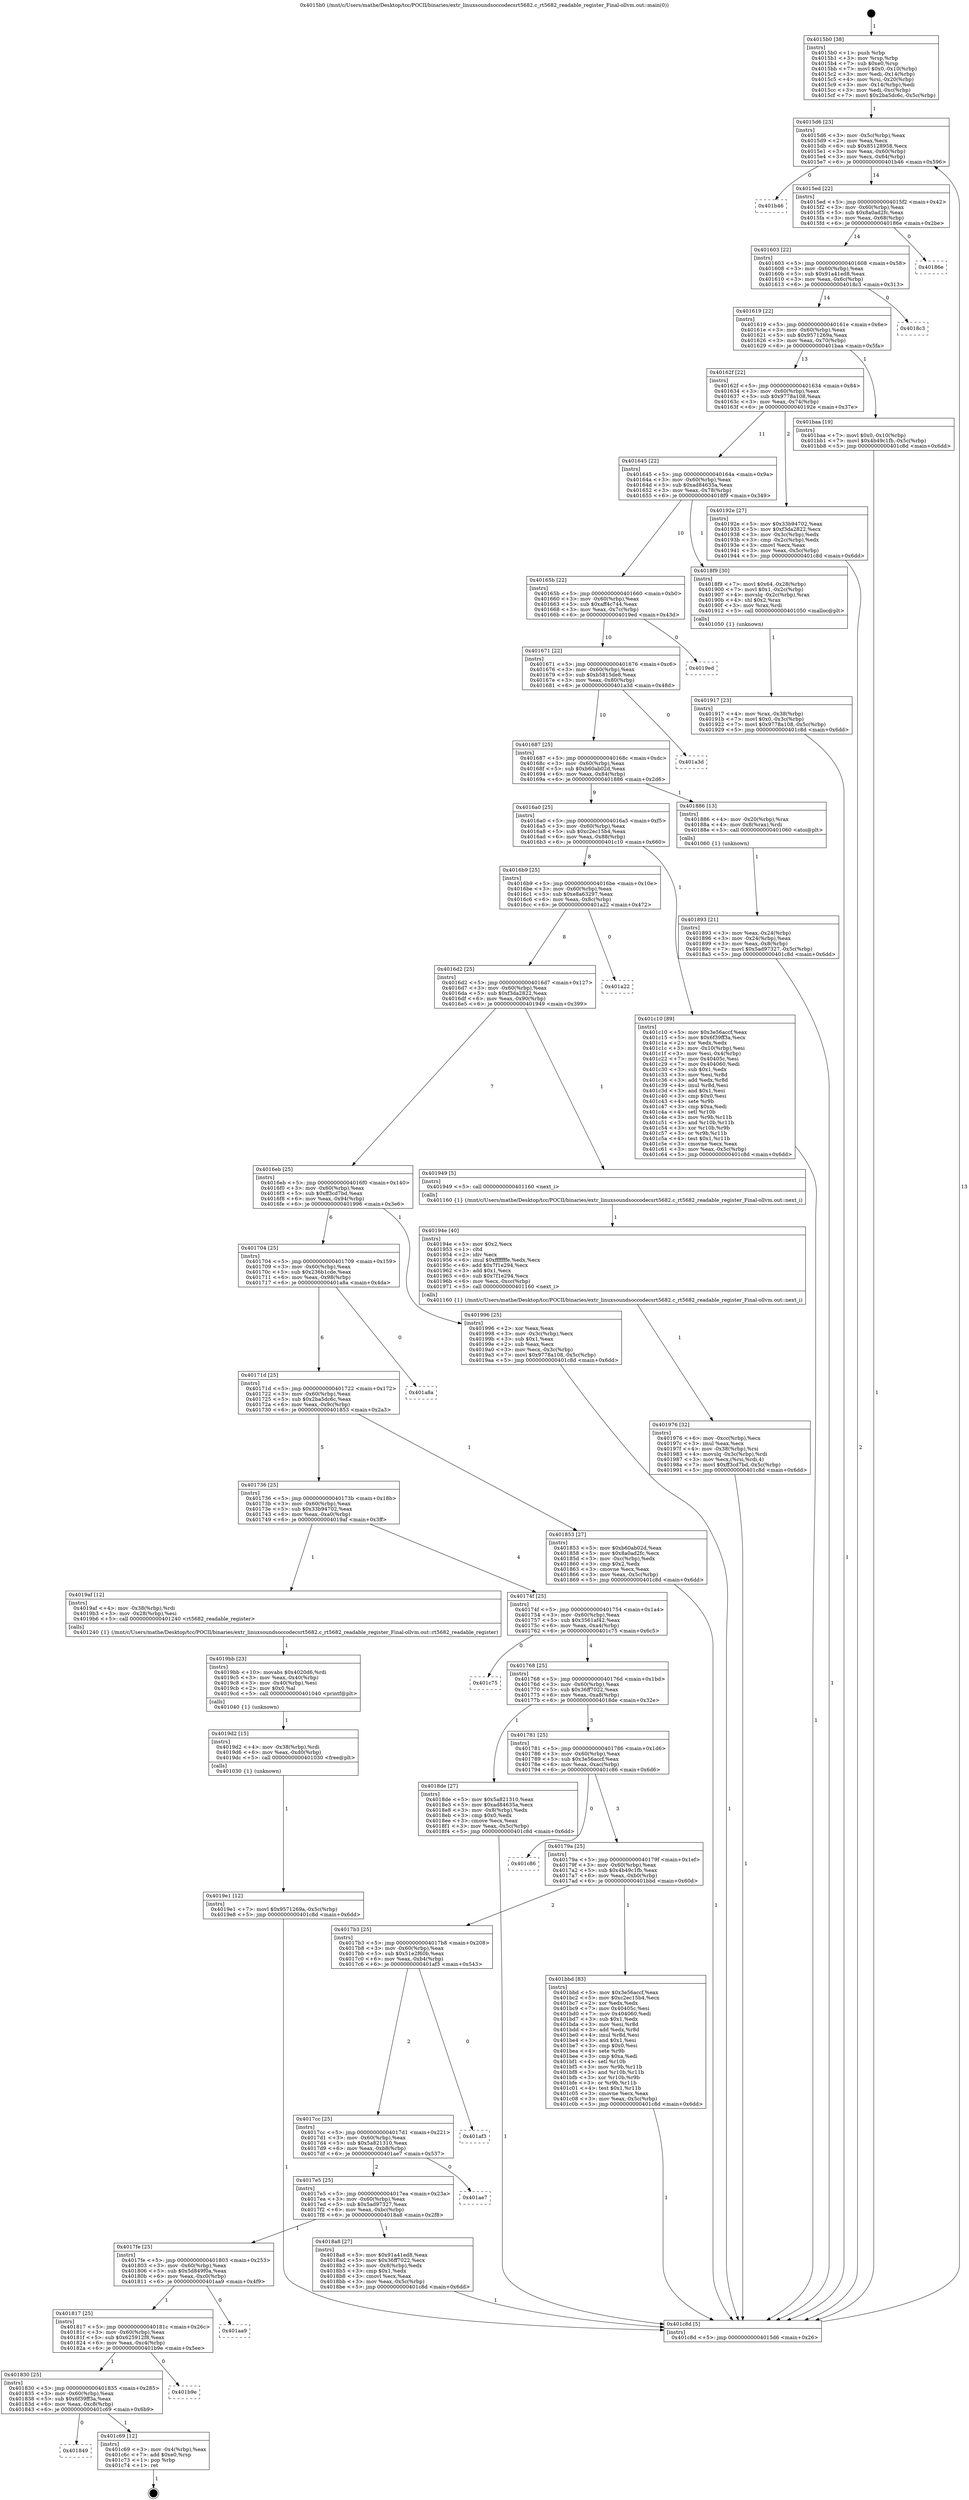 digraph "0x4015b0" {
  label = "0x4015b0 (/mnt/c/Users/mathe/Desktop/tcc/POCII/binaries/extr_linuxsoundsoccodecsrt5682.c_rt5682_readable_register_Final-ollvm.out::main(0))"
  labelloc = "t"
  node[shape=record]

  Entry [label="",width=0.3,height=0.3,shape=circle,fillcolor=black,style=filled]
  "0x4015d6" [label="{
     0x4015d6 [23]\l
     | [instrs]\l
     &nbsp;&nbsp;0x4015d6 \<+3\>: mov -0x5c(%rbp),%eax\l
     &nbsp;&nbsp;0x4015d9 \<+2\>: mov %eax,%ecx\l
     &nbsp;&nbsp;0x4015db \<+6\>: sub $0x85128958,%ecx\l
     &nbsp;&nbsp;0x4015e1 \<+3\>: mov %eax,-0x60(%rbp)\l
     &nbsp;&nbsp;0x4015e4 \<+3\>: mov %ecx,-0x64(%rbp)\l
     &nbsp;&nbsp;0x4015e7 \<+6\>: je 0000000000401b46 \<main+0x596\>\l
  }"]
  "0x401b46" [label="{
     0x401b46\l
  }", style=dashed]
  "0x4015ed" [label="{
     0x4015ed [22]\l
     | [instrs]\l
     &nbsp;&nbsp;0x4015ed \<+5\>: jmp 00000000004015f2 \<main+0x42\>\l
     &nbsp;&nbsp;0x4015f2 \<+3\>: mov -0x60(%rbp),%eax\l
     &nbsp;&nbsp;0x4015f5 \<+5\>: sub $0x8a0ad2fc,%eax\l
     &nbsp;&nbsp;0x4015fa \<+3\>: mov %eax,-0x68(%rbp)\l
     &nbsp;&nbsp;0x4015fd \<+6\>: je 000000000040186e \<main+0x2be\>\l
  }"]
  Exit [label="",width=0.3,height=0.3,shape=circle,fillcolor=black,style=filled,peripheries=2]
  "0x40186e" [label="{
     0x40186e\l
  }", style=dashed]
  "0x401603" [label="{
     0x401603 [22]\l
     | [instrs]\l
     &nbsp;&nbsp;0x401603 \<+5\>: jmp 0000000000401608 \<main+0x58\>\l
     &nbsp;&nbsp;0x401608 \<+3\>: mov -0x60(%rbp),%eax\l
     &nbsp;&nbsp;0x40160b \<+5\>: sub $0x91a41ed8,%eax\l
     &nbsp;&nbsp;0x401610 \<+3\>: mov %eax,-0x6c(%rbp)\l
     &nbsp;&nbsp;0x401613 \<+6\>: je 00000000004018c3 \<main+0x313\>\l
  }"]
  "0x401849" [label="{
     0x401849\l
  }", style=dashed]
  "0x4018c3" [label="{
     0x4018c3\l
  }", style=dashed]
  "0x401619" [label="{
     0x401619 [22]\l
     | [instrs]\l
     &nbsp;&nbsp;0x401619 \<+5\>: jmp 000000000040161e \<main+0x6e\>\l
     &nbsp;&nbsp;0x40161e \<+3\>: mov -0x60(%rbp),%eax\l
     &nbsp;&nbsp;0x401621 \<+5\>: sub $0x9571269a,%eax\l
     &nbsp;&nbsp;0x401626 \<+3\>: mov %eax,-0x70(%rbp)\l
     &nbsp;&nbsp;0x401629 \<+6\>: je 0000000000401baa \<main+0x5fa\>\l
  }"]
  "0x401c69" [label="{
     0x401c69 [12]\l
     | [instrs]\l
     &nbsp;&nbsp;0x401c69 \<+3\>: mov -0x4(%rbp),%eax\l
     &nbsp;&nbsp;0x401c6c \<+7\>: add $0xe0,%rsp\l
     &nbsp;&nbsp;0x401c73 \<+1\>: pop %rbp\l
     &nbsp;&nbsp;0x401c74 \<+1\>: ret\l
  }"]
  "0x401baa" [label="{
     0x401baa [19]\l
     | [instrs]\l
     &nbsp;&nbsp;0x401baa \<+7\>: movl $0x0,-0x10(%rbp)\l
     &nbsp;&nbsp;0x401bb1 \<+7\>: movl $0x4b49c1fb,-0x5c(%rbp)\l
     &nbsp;&nbsp;0x401bb8 \<+5\>: jmp 0000000000401c8d \<main+0x6dd\>\l
  }"]
  "0x40162f" [label="{
     0x40162f [22]\l
     | [instrs]\l
     &nbsp;&nbsp;0x40162f \<+5\>: jmp 0000000000401634 \<main+0x84\>\l
     &nbsp;&nbsp;0x401634 \<+3\>: mov -0x60(%rbp),%eax\l
     &nbsp;&nbsp;0x401637 \<+5\>: sub $0x9778a108,%eax\l
     &nbsp;&nbsp;0x40163c \<+3\>: mov %eax,-0x74(%rbp)\l
     &nbsp;&nbsp;0x40163f \<+6\>: je 000000000040192e \<main+0x37e\>\l
  }"]
  "0x401830" [label="{
     0x401830 [25]\l
     | [instrs]\l
     &nbsp;&nbsp;0x401830 \<+5\>: jmp 0000000000401835 \<main+0x285\>\l
     &nbsp;&nbsp;0x401835 \<+3\>: mov -0x60(%rbp),%eax\l
     &nbsp;&nbsp;0x401838 \<+5\>: sub $0x6f39ff3a,%eax\l
     &nbsp;&nbsp;0x40183d \<+6\>: mov %eax,-0xc8(%rbp)\l
     &nbsp;&nbsp;0x401843 \<+6\>: je 0000000000401c69 \<main+0x6b9\>\l
  }"]
  "0x40192e" [label="{
     0x40192e [27]\l
     | [instrs]\l
     &nbsp;&nbsp;0x40192e \<+5\>: mov $0x33b94702,%eax\l
     &nbsp;&nbsp;0x401933 \<+5\>: mov $0xf3da2822,%ecx\l
     &nbsp;&nbsp;0x401938 \<+3\>: mov -0x3c(%rbp),%edx\l
     &nbsp;&nbsp;0x40193b \<+3\>: cmp -0x2c(%rbp),%edx\l
     &nbsp;&nbsp;0x40193e \<+3\>: cmovl %ecx,%eax\l
     &nbsp;&nbsp;0x401941 \<+3\>: mov %eax,-0x5c(%rbp)\l
     &nbsp;&nbsp;0x401944 \<+5\>: jmp 0000000000401c8d \<main+0x6dd\>\l
  }"]
  "0x401645" [label="{
     0x401645 [22]\l
     | [instrs]\l
     &nbsp;&nbsp;0x401645 \<+5\>: jmp 000000000040164a \<main+0x9a\>\l
     &nbsp;&nbsp;0x40164a \<+3\>: mov -0x60(%rbp),%eax\l
     &nbsp;&nbsp;0x40164d \<+5\>: sub $0xad84635a,%eax\l
     &nbsp;&nbsp;0x401652 \<+3\>: mov %eax,-0x78(%rbp)\l
     &nbsp;&nbsp;0x401655 \<+6\>: je 00000000004018f9 \<main+0x349\>\l
  }"]
  "0x401b9e" [label="{
     0x401b9e\l
  }", style=dashed]
  "0x4018f9" [label="{
     0x4018f9 [30]\l
     | [instrs]\l
     &nbsp;&nbsp;0x4018f9 \<+7\>: movl $0x64,-0x28(%rbp)\l
     &nbsp;&nbsp;0x401900 \<+7\>: movl $0x1,-0x2c(%rbp)\l
     &nbsp;&nbsp;0x401907 \<+4\>: movslq -0x2c(%rbp),%rax\l
     &nbsp;&nbsp;0x40190b \<+4\>: shl $0x2,%rax\l
     &nbsp;&nbsp;0x40190f \<+3\>: mov %rax,%rdi\l
     &nbsp;&nbsp;0x401912 \<+5\>: call 0000000000401050 \<malloc@plt\>\l
     | [calls]\l
     &nbsp;&nbsp;0x401050 \{1\} (unknown)\l
  }"]
  "0x40165b" [label="{
     0x40165b [22]\l
     | [instrs]\l
     &nbsp;&nbsp;0x40165b \<+5\>: jmp 0000000000401660 \<main+0xb0\>\l
     &nbsp;&nbsp;0x401660 \<+3\>: mov -0x60(%rbp),%eax\l
     &nbsp;&nbsp;0x401663 \<+5\>: sub $0xaff4c744,%eax\l
     &nbsp;&nbsp;0x401668 \<+3\>: mov %eax,-0x7c(%rbp)\l
     &nbsp;&nbsp;0x40166b \<+6\>: je 00000000004019ed \<main+0x43d\>\l
  }"]
  "0x401817" [label="{
     0x401817 [25]\l
     | [instrs]\l
     &nbsp;&nbsp;0x401817 \<+5\>: jmp 000000000040181c \<main+0x26c\>\l
     &nbsp;&nbsp;0x40181c \<+3\>: mov -0x60(%rbp),%eax\l
     &nbsp;&nbsp;0x40181f \<+5\>: sub $0x625912f8,%eax\l
     &nbsp;&nbsp;0x401824 \<+6\>: mov %eax,-0xc4(%rbp)\l
     &nbsp;&nbsp;0x40182a \<+6\>: je 0000000000401b9e \<main+0x5ee\>\l
  }"]
  "0x4019ed" [label="{
     0x4019ed\l
  }", style=dashed]
  "0x401671" [label="{
     0x401671 [22]\l
     | [instrs]\l
     &nbsp;&nbsp;0x401671 \<+5\>: jmp 0000000000401676 \<main+0xc6\>\l
     &nbsp;&nbsp;0x401676 \<+3\>: mov -0x60(%rbp),%eax\l
     &nbsp;&nbsp;0x401679 \<+5\>: sub $0xb5815de8,%eax\l
     &nbsp;&nbsp;0x40167e \<+3\>: mov %eax,-0x80(%rbp)\l
     &nbsp;&nbsp;0x401681 \<+6\>: je 0000000000401a3d \<main+0x48d\>\l
  }"]
  "0x401aa9" [label="{
     0x401aa9\l
  }", style=dashed]
  "0x401a3d" [label="{
     0x401a3d\l
  }", style=dashed]
  "0x401687" [label="{
     0x401687 [25]\l
     | [instrs]\l
     &nbsp;&nbsp;0x401687 \<+5\>: jmp 000000000040168c \<main+0xdc\>\l
     &nbsp;&nbsp;0x40168c \<+3\>: mov -0x60(%rbp),%eax\l
     &nbsp;&nbsp;0x40168f \<+5\>: sub $0xb60ab02d,%eax\l
     &nbsp;&nbsp;0x401694 \<+6\>: mov %eax,-0x84(%rbp)\l
     &nbsp;&nbsp;0x40169a \<+6\>: je 0000000000401886 \<main+0x2d6\>\l
  }"]
  "0x4019e1" [label="{
     0x4019e1 [12]\l
     | [instrs]\l
     &nbsp;&nbsp;0x4019e1 \<+7\>: movl $0x9571269a,-0x5c(%rbp)\l
     &nbsp;&nbsp;0x4019e8 \<+5\>: jmp 0000000000401c8d \<main+0x6dd\>\l
  }"]
  "0x401886" [label="{
     0x401886 [13]\l
     | [instrs]\l
     &nbsp;&nbsp;0x401886 \<+4\>: mov -0x20(%rbp),%rax\l
     &nbsp;&nbsp;0x40188a \<+4\>: mov 0x8(%rax),%rdi\l
     &nbsp;&nbsp;0x40188e \<+5\>: call 0000000000401060 \<atoi@plt\>\l
     | [calls]\l
     &nbsp;&nbsp;0x401060 \{1\} (unknown)\l
  }"]
  "0x4016a0" [label="{
     0x4016a0 [25]\l
     | [instrs]\l
     &nbsp;&nbsp;0x4016a0 \<+5\>: jmp 00000000004016a5 \<main+0xf5\>\l
     &nbsp;&nbsp;0x4016a5 \<+3\>: mov -0x60(%rbp),%eax\l
     &nbsp;&nbsp;0x4016a8 \<+5\>: sub $0xc2ec15b4,%eax\l
     &nbsp;&nbsp;0x4016ad \<+6\>: mov %eax,-0x88(%rbp)\l
     &nbsp;&nbsp;0x4016b3 \<+6\>: je 0000000000401c10 \<main+0x660\>\l
  }"]
  "0x4019d2" [label="{
     0x4019d2 [15]\l
     | [instrs]\l
     &nbsp;&nbsp;0x4019d2 \<+4\>: mov -0x38(%rbp),%rdi\l
     &nbsp;&nbsp;0x4019d6 \<+6\>: mov %eax,-0xd0(%rbp)\l
     &nbsp;&nbsp;0x4019dc \<+5\>: call 0000000000401030 \<free@plt\>\l
     | [calls]\l
     &nbsp;&nbsp;0x401030 \{1\} (unknown)\l
  }"]
  "0x401c10" [label="{
     0x401c10 [89]\l
     | [instrs]\l
     &nbsp;&nbsp;0x401c10 \<+5\>: mov $0x3e56accf,%eax\l
     &nbsp;&nbsp;0x401c15 \<+5\>: mov $0x6f39ff3a,%ecx\l
     &nbsp;&nbsp;0x401c1a \<+2\>: xor %edx,%edx\l
     &nbsp;&nbsp;0x401c1c \<+3\>: mov -0x10(%rbp),%esi\l
     &nbsp;&nbsp;0x401c1f \<+3\>: mov %esi,-0x4(%rbp)\l
     &nbsp;&nbsp;0x401c22 \<+7\>: mov 0x40405c,%esi\l
     &nbsp;&nbsp;0x401c29 \<+7\>: mov 0x404060,%edi\l
     &nbsp;&nbsp;0x401c30 \<+3\>: sub $0x1,%edx\l
     &nbsp;&nbsp;0x401c33 \<+3\>: mov %esi,%r8d\l
     &nbsp;&nbsp;0x401c36 \<+3\>: add %edx,%r8d\l
     &nbsp;&nbsp;0x401c39 \<+4\>: imul %r8d,%esi\l
     &nbsp;&nbsp;0x401c3d \<+3\>: and $0x1,%esi\l
     &nbsp;&nbsp;0x401c40 \<+3\>: cmp $0x0,%esi\l
     &nbsp;&nbsp;0x401c43 \<+4\>: sete %r9b\l
     &nbsp;&nbsp;0x401c47 \<+3\>: cmp $0xa,%edi\l
     &nbsp;&nbsp;0x401c4a \<+4\>: setl %r10b\l
     &nbsp;&nbsp;0x401c4e \<+3\>: mov %r9b,%r11b\l
     &nbsp;&nbsp;0x401c51 \<+3\>: and %r10b,%r11b\l
     &nbsp;&nbsp;0x401c54 \<+3\>: xor %r10b,%r9b\l
     &nbsp;&nbsp;0x401c57 \<+3\>: or %r9b,%r11b\l
     &nbsp;&nbsp;0x401c5a \<+4\>: test $0x1,%r11b\l
     &nbsp;&nbsp;0x401c5e \<+3\>: cmovne %ecx,%eax\l
     &nbsp;&nbsp;0x401c61 \<+3\>: mov %eax,-0x5c(%rbp)\l
     &nbsp;&nbsp;0x401c64 \<+5\>: jmp 0000000000401c8d \<main+0x6dd\>\l
  }"]
  "0x4016b9" [label="{
     0x4016b9 [25]\l
     | [instrs]\l
     &nbsp;&nbsp;0x4016b9 \<+5\>: jmp 00000000004016be \<main+0x10e\>\l
     &nbsp;&nbsp;0x4016be \<+3\>: mov -0x60(%rbp),%eax\l
     &nbsp;&nbsp;0x4016c1 \<+5\>: sub $0xe8a63297,%eax\l
     &nbsp;&nbsp;0x4016c6 \<+6\>: mov %eax,-0x8c(%rbp)\l
     &nbsp;&nbsp;0x4016cc \<+6\>: je 0000000000401a22 \<main+0x472\>\l
  }"]
  "0x4019bb" [label="{
     0x4019bb [23]\l
     | [instrs]\l
     &nbsp;&nbsp;0x4019bb \<+10\>: movabs $0x4020d6,%rdi\l
     &nbsp;&nbsp;0x4019c5 \<+3\>: mov %eax,-0x40(%rbp)\l
     &nbsp;&nbsp;0x4019c8 \<+3\>: mov -0x40(%rbp),%esi\l
     &nbsp;&nbsp;0x4019cb \<+2\>: mov $0x0,%al\l
     &nbsp;&nbsp;0x4019cd \<+5\>: call 0000000000401040 \<printf@plt\>\l
     | [calls]\l
     &nbsp;&nbsp;0x401040 \{1\} (unknown)\l
  }"]
  "0x401a22" [label="{
     0x401a22\l
  }", style=dashed]
  "0x4016d2" [label="{
     0x4016d2 [25]\l
     | [instrs]\l
     &nbsp;&nbsp;0x4016d2 \<+5\>: jmp 00000000004016d7 \<main+0x127\>\l
     &nbsp;&nbsp;0x4016d7 \<+3\>: mov -0x60(%rbp),%eax\l
     &nbsp;&nbsp;0x4016da \<+5\>: sub $0xf3da2822,%eax\l
     &nbsp;&nbsp;0x4016df \<+6\>: mov %eax,-0x90(%rbp)\l
     &nbsp;&nbsp;0x4016e5 \<+6\>: je 0000000000401949 \<main+0x399\>\l
  }"]
  "0x401976" [label="{
     0x401976 [32]\l
     | [instrs]\l
     &nbsp;&nbsp;0x401976 \<+6\>: mov -0xcc(%rbp),%ecx\l
     &nbsp;&nbsp;0x40197c \<+3\>: imul %eax,%ecx\l
     &nbsp;&nbsp;0x40197f \<+4\>: mov -0x38(%rbp),%rsi\l
     &nbsp;&nbsp;0x401983 \<+4\>: movslq -0x3c(%rbp),%rdi\l
     &nbsp;&nbsp;0x401987 \<+3\>: mov %ecx,(%rsi,%rdi,4)\l
     &nbsp;&nbsp;0x40198a \<+7\>: movl $0xff3cd7bd,-0x5c(%rbp)\l
     &nbsp;&nbsp;0x401991 \<+5\>: jmp 0000000000401c8d \<main+0x6dd\>\l
  }"]
  "0x401949" [label="{
     0x401949 [5]\l
     | [instrs]\l
     &nbsp;&nbsp;0x401949 \<+5\>: call 0000000000401160 \<next_i\>\l
     | [calls]\l
     &nbsp;&nbsp;0x401160 \{1\} (/mnt/c/Users/mathe/Desktop/tcc/POCII/binaries/extr_linuxsoundsoccodecsrt5682.c_rt5682_readable_register_Final-ollvm.out::next_i)\l
  }"]
  "0x4016eb" [label="{
     0x4016eb [25]\l
     | [instrs]\l
     &nbsp;&nbsp;0x4016eb \<+5\>: jmp 00000000004016f0 \<main+0x140\>\l
     &nbsp;&nbsp;0x4016f0 \<+3\>: mov -0x60(%rbp),%eax\l
     &nbsp;&nbsp;0x4016f3 \<+5\>: sub $0xff3cd7bd,%eax\l
     &nbsp;&nbsp;0x4016f8 \<+6\>: mov %eax,-0x94(%rbp)\l
     &nbsp;&nbsp;0x4016fe \<+6\>: je 0000000000401996 \<main+0x3e6\>\l
  }"]
  "0x40194e" [label="{
     0x40194e [40]\l
     | [instrs]\l
     &nbsp;&nbsp;0x40194e \<+5\>: mov $0x2,%ecx\l
     &nbsp;&nbsp;0x401953 \<+1\>: cltd\l
     &nbsp;&nbsp;0x401954 \<+2\>: idiv %ecx\l
     &nbsp;&nbsp;0x401956 \<+6\>: imul $0xfffffffe,%edx,%ecx\l
     &nbsp;&nbsp;0x40195c \<+6\>: add $0x7f1e294,%ecx\l
     &nbsp;&nbsp;0x401962 \<+3\>: add $0x1,%ecx\l
     &nbsp;&nbsp;0x401965 \<+6\>: sub $0x7f1e294,%ecx\l
     &nbsp;&nbsp;0x40196b \<+6\>: mov %ecx,-0xcc(%rbp)\l
     &nbsp;&nbsp;0x401971 \<+5\>: call 0000000000401160 \<next_i\>\l
     | [calls]\l
     &nbsp;&nbsp;0x401160 \{1\} (/mnt/c/Users/mathe/Desktop/tcc/POCII/binaries/extr_linuxsoundsoccodecsrt5682.c_rt5682_readable_register_Final-ollvm.out::next_i)\l
  }"]
  "0x401996" [label="{
     0x401996 [25]\l
     | [instrs]\l
     &nbsp;&nbsp;0x401996 \<+2\>: xor %eax,%eax\l
     &nbsp;&nbsp;0x401998 \<+3\>: mov -0x3c(%rbp),%ecx\l
     &nbsp;&nbsp;0x40199b \<+3\>: sub $0x1,%eax\l
     &nbsp;&nbsp;0x40199e \<+2\>: sub %eax,%ecx\l
     &nbsp;&nbsp;0x4019a0 \<+3\>: mov %ecx,-0x3c(%rbp)\l
     &nbsp;&nbsp;0x4019a3 \<+7\>: movl $0x9778a108,-0x5c(%rbp)\l
     &nbsp;&nbsp;0x4019aa \<+5\>: jmp 0000000000401c8d \<main+0x6dd\>\l
  }"]
  "0x401704" [label="{
     0x401704 [25]\l
     | [instrs]\l
     &nbsp;&nbsp;0x401704 \<+5\>: jmp 0000000000401709 \<main+0x159\>\l
     &nbsp;&nbsp;0x401709 \<+3\>: mov -0x60(%rbp),%eax\l
     &nbsp;&nbsp;0x40170c \<+5\>: sub $0x236b1cde,%eax\l
     &nbsp;&nbsp;0x401711 \<+6\>: mov %eax,-0x98(%rbp)\l
     &nbsp;&nbsp;0x401717 \<+6\>: je 0000000000401a8a \<main+0x4da\>\l
  }"]
  "0x401917" [label="{
     0x401917 [23]\l
     | [instrs]\l
     &nbsp;&nbsp;0x401917 \<+4\>: mov %rax,-0x38(%rbp)\l
     &nbsp;&nbsp;0x40191b \<+7\>: movl $0x0,-0x3c(%rbp)\l
     &nbsp;&nbsp;0x401922 \<+7\>: movl $0x9778a108,-0x5c(%rbp)\l
     &nbsp;&nbsp;0x401929 \<+5\>: jmp 0000000000401c8d \<main+0x6dd\>\l
  }"]
  "0x401a8a" [label="{
     0x401a8a\l
  }", style=dashed]
  "0x40171d" [label="{
     0x40171d [25]\l
     | [instrs]\l
     &nbsp;&nbsp;0x40171d \<+5\>: jmp 0000000000401722 \<main+0x172\>\l
     &nbsp;&nbsp;0x401722 \<+3\>: mov -0x60(%rbp),%eax\l
     &nbsp;&nbsp;0x401725 \<+5\>: sub $0x2ba5dc6c,%eax\l
     &nbsp;&nbsp;0x40172a \<+6\>: mov %eax,-0x9c(%rbp)\l
     &nbsp;&nbsp;0x401730 \<+6\>: je 0000000000401853 \<main+0x2a3\>\l
  }"]
  "0x4017fe" [label="{
     0x4017fe [25]\l
     | [instrs]\l
     &nbsp;&nbsp;0x4017fe \<+5\>: jmp 0000000000401803 \<main+0x253\>\l
     &nbsp;&nbsp;0x401803 \<+3\>: mov -0x60(%rbp),%eax\l
     &nbsp;&nbsp;0x401806 \<+5\>: sub $0x5d849f0a,%eax\l
     &nbsp;&nbsp;0x40180b \<+6\>: mov %eax,-0xc0(%rbp)\l
     &nbsp;&nbsp;0x401811 \<+6\>: je 0000000000401aa9 \<main+0x4f9\>\l
  }"]
  "0x401853" [label="{
     0x401853 [27]\l
     | [instrs]\l
     &nbsp;&nbsp;0x401853 \<+5\>: mov $0xb60ab02d,%eax\l
     &nbsp;&nbsp;0x401858 \<+5\>: mov $0x8a0ad2fc,%ecx\l
     &nbsp;&nbsp;0x40185d \<+3\>: mov -0xc(%rbp),%edx\l
     &nbsp;&nbsp;0x401860 \<+3\>: cmp $0x2,%edx\l
     &nbsp;&nbsp;0x401863 \<+3\>: cmovne %ecx,%eax\l
     &nbsp;&nbsp;0x401866 \<+3\>: mov %eax,-0x5c(%rbp)\l
     &nbsp;&nbsp;0x401869 \<+5\>: jmp 0000000000401c8d \<main+0x6dd\>\l
  }"]
  "0x401736" [label="{
     0x401736 [25]\l
     | [instrs]\l
     &nbsp;&nbsp;0x401736 \<+5\>: jmp 000000000040173b \<main+0x18b\>\l
     &nbsp;&nbsp;0x40173b \<+3\>: mov -0x60(%rbp),%eax\l
     &nbsp;&nbsp;0x40173e \<+5\>: sub $0x33b94702,%eax\l
     &nbsp;&nbsp;0x401743 \<+6\>: mov %eax,-0xa0(%rbp)\l
     &nbsp;&nbsp;0x401749 \<+6\>: je 00000000004019af \<main+0x3ff\>\l
  }"]
  "0x401c8d" [label="{
     0x401c8d [5]\l
     | [instrs]\l
     &nbsp;&nbsp;0x401c8d \<+5\>: jmp 00000000004015d6 \<main+0x26\>\l
  }"]
  "0x4015b0" [label="{
     0x4015b0 [38]\l
     | [instrs]\l
     &nbsp;&nbsp;0x4015b0 \<+1\>: push %rbp\l
     &nbsp;&nbsp;0x4015b1 \<+3\>: mov %rsp,%rbp\l
     &nbsp;&nbsp;0x4015b4 \<+7\>: sub $0xe0,%rsp\l
     &nbsp;&nbsp;0x4015bb \<+7\>: movl $0x0,-0x10(%rbp)\l
     &nbsp;&nbsp;0x4015c2 \<+3\>: mov %edi,-0x14(%rbp)\l
     &nbsp;&nbsp;0x4015c5 \<+4\>: mov %rsi,-0x20(%rbp)\l
     &nbsp;&nbsp;0x4015c9 \<+3\>: mov -0x14(%rbp),%edi\l
     &nbsp;&nbsp;0x4015cc \<+3\>: mov %edi,-0xc(%rbp)\l
     &nbsp;&nbsp;0x4015cf \<+7\>: movl $0x2ba5dc6c,-0x5c(%rbp)\l
  }"]
  "0x401893" [label="{
     0x401893 [21]\l
     | [instrs]\l
     &nbsp;&nbsp;0x401893 \<+3\>: mov %eax,-0x24(%rbp)\l
     &nbsp;&nbsp;0x401896 \<+3\>: mov -0x24(%rbp),%eax\l
     &nbsp;&nbsp;0x401899 \<+3\>: mov %eax,-0x8(%rbp)\l
     &nbsp;&nbsp;0x40189c \<+7\>: movl $0x5ad97327,-0x5c(%rbp)\l
     &nbsp;&nbsp;0x4018a3 \<+5\>: jmp 0000000000401c8d \<main+0x6dd\>\l
  }"]
  "0x4018a8" [label="{
     0x4018a8 [27]\l
     | [instrs]\l
     &nbsp;&nbsp;0x4018a8 \<+5\>: mov $0x91a41ed8,%eax\l
     &nbsp;&nbsp;0x4018ad \<+5\>: mov $0x36ff7022,%ecx\l
     &nbsp;&nbsp;0x4018b2 \<+3\>: mov -0x8(%rbp),%edx\l
     &nbsp;&nbsp;0x4018b5 \<+3\>: cmp $0x1,%edx\l
     &nbsp;&nbsp;0x4018b8 \<+3\>: cmovl %ecx,%eax\l
     &nbsp;&nbsp;0x4018bb \<+3\>: mov %eax,-0x5c(%rbp)\l
     &nbsp;&nbsp;0x4018be \<+5\>: jmp 0000000000401c8d \<main+0x6dd\>\l
  }"]
  "0x4019af" [label="{
     0x4019af [12]\l
     | [instrs]\l
     &nbsp;&nbsp;0x4019af \<+4\>: mov -0x38(%rbp),%rdi\l
     &nbsp;&nbsp;0x4019b3 \<+3\>: mov -0x28(%rbp),%esi\l
     &nbsp;&nbsp;0x4019b6 \<+5\>: call 0000000000401240 \<rt5682_readable_register\>\l
     | [calls]\l
     &nbsp;&nbsp;0x401240 \{1\} (/mnt/c/Users/mathe/Desktop/tcc/POCII/binaries/extr_linuxsoundsoccodecsrt5682.c_rt5682_readable_register_Final-ollvm.out::rt5682_readable_register)\l
  }"]
  "0x40174f" [label="{
     0x40174f [25]\l
     | [instrs]\l
     &nbsp;&nbsp;0x40174f \<+5\>: jmp 0000000000401754 \<main+0x1a4\>\l
     &nbsp;&nbsp;0x401754 \<+3\>: mov -0x60(%rbp),%eax\l
     &nbsp;&nbsp;0x401757 \<+5\>: sub $0x3561af42,%eax\l
     &nbsp;&nbsp;0x40175c \<+6\>: mov %eax,-0xa4(%rbp)\l
     &nbsp;&nbsp;0x401762 \<+6\>: je 0000000000401c75 \<main+0x6c5\>\l
  }"]
  "0x4017e5" [label="{
     0x4017e5 [25]\l
     | [instrs]\l
     &nbsp;&nbsp;0x4017e5 \<+5\>: jmp 00000000004017ea \<main+0x23a\>\l
     &nbsp;&nbsp;0x4017ea \<+3\>: mov -0x60(%rbp),%eax\l
     &nbsp;&nbsp;0x4017ed \<+5\>: sub $0x5ad97327,%eax\l
     &nbsp;&nbsp;0x4017f2 \<+6\>: mov %eax,-0xbc(%rbp)\l
     &nbsp;&nbsp;0x4017f8 \<+6\>: je 00000000004018a8 \<main+0x2f8\>\l
  }"]
  "0x401c75" [label="{
     0x401c75\l
  }", style=dashed]
  "0x401768" [label="{
     0x401768 [25]\l
     | [instrs]\l
     &nbsp;&nbsp;0x401768 \<+5\>: jmp 000000000040176d \<main+0x1bd\>\l
     &nbsp;&nbsp;0x40176d \<+3\>: mov -0x60(%rbp),%eax\l
     &nbsp;&nbsp;0x401770 \<+5\>: sub $0x36ff7022,%eax\l
     &nbsp;&nbsp;0x401775 \<+6\>: mov %eax,-0xa8(%rbp)\l
     &nbsp;&nbsp;0x40177b \<+6\>: je 00000000004018de \<main+0x32e\>\l
  }"]
  "0x401ae7" [label="{
     0x401ae7\l
  }", style=dashed]
  "0x4018de" [label="{
     0x4018de [27]\l
     | [instrs]\l
     &nbsp;&nbsp;0x4018de \<+5\>: mov $0x5a821310,%eax\l
     &nbsp;&nbsp;0x4018e3 \<+5\>: mov $0xad84635a,%ecx\l
     &nbsp;&nbsp;0x4018e8 \<+3\>: mov -0x8(%rbp),%edx\l
     &nbsp;&nbsp;0x4018eb \<+3\>: cmp $0x0,%edx\l
     &nbsp;&nbsp;0x4018ee \<+3\>: cmove %ecx,%eax\l
     &nbsp;&nbsp;0x4018f1 \<+3\>: mov %eax,-0x5c(%rbp)\l
     &nbsp;&nbsp;0x4018f4 \<+5\>: jmp 0000000000401c8d \<main+0x6dd\>\l
  }"]
  "0x401781" [label="{
     0x401781 [25]\l
     | [instrs]\l
     &nbsp;&nbsp;0x401781 \<+5\>: jmp 0000000000401786 \<main+0x1d6\>\l
     &nbsp;&nbsp;0x401786 \<+3\>: mov -0x60(%rbp),%eax\l
     &nbsp;&nbsp;0x401789 \<+5\>: sub $0x3e56accf,%eax\l
     &nbsp;&nbsp;0x40178e \<+6\>: mov %eax,-0xac(%rbp)\l
     &nbsp;&nbsp;0x401794 \<+6\>: je 0000000000401c86 \<main+0x6d6\>\l
  }"]
  "0x4017cc" [label="{
     0x4017cc [25]\l
     | [instrs]\l
     &nbsp;&nbsp;0x4017cc \<+5\>: jmp 00000000004017d1 \<main+0x221\>\l
     &nbsp;&nbsp;0x4017d1 \<+3\>: mov -0x60(%rbp),%eax\l
     &nbsp;&nbsp;0x4017d4 \<+5\>: sub $0x5a821310,%eax\l
     &nbsp;&nbsp;0x4017d9 \<+6\>: mov %eax,-0xb8(%rbp)\l
     &nbsp;&nbsp;0x4017df \<+6\>: je 0000000000401ae7 \<main+0x537\>\l
  }"]
  "0x401c86" [label="{
     0x401c86\l
  }", style=dashed]
  "0x40179a" [label="{
     0x40179a [25]\l
     | [instrs]\l
     &nbsp;&nbsp;0x40179a \<+5\>: jmp 000000000040179f \<main+0x1ef\>\l
     &nbsp;&nbsp;0x40179f \<+3\>: mov -0x60(%rbp),%eax\l
     &nbsp;&nbsp;0x4017a2 \<+5\>: sub $0x4b49c1fb,%eax\l
     &nbsp;&nbsp;0x4017a7 \<+6\>: mov %eax,-0xb0(%rbp)\l
     &nbsp;&nbsp;0x4017ad \<+6\>: je 0000000000401bbd \<main+0x60d\>\l
  }"]
  "0x401af3" [label="{
     0x401af3\l
  }", style=dashed]
  "0x401bbd" [label="{
     0x401bbd [83]\l
     | [instrs]\l
     &nbsp;&nbsp;0x401bbd \<+5\>: mov $0x3e56accf,%eax\l
     &nbsp;&nbsp;0x401bc2 \<+5\>: mov $0xc2ec15b4,%ecx\l
     &nbsp;&nbsp;0x401bc7 \<+2\>: xor %edx,%edx\l
     &nbsp;&nbsp;0x401bc9 \<+7\>: mov 0x40405c,%esi\l
     &nbsp;&nbsp;0x401bd0 \<+7\>: mov 0x404060,%edi\l
     &nbsp;&nbsp;0x401bd7 \<+3\>: sub $0x1,%edx\l
     &nbsp;&nbsp;0x401bda \<+3\>: mov %esi,%r8d\l
     &nbsp;&nbsp;0x401bdd \<+3\>: add %edx,%r8d\l
     &nbsp;&nbsp;0x401be0 \<+4\>: imul %r8d,%esi\l
     &nbsp;&nbsp;0x401be4 \<+3\>: and $0x1,%esi\l
     &nbsp;&nbsp;0x401be7 \<+3\>: cmp $0x0,%esi\l
     &nbsp;&nbsp;0x401bea \<+4\>: sete %r9b\l
     &nbsp;&nbsp;0x401bee \<+3\>: cmp $0xa,%edi\l
     &nbsp;&nbsp;0x401bf1 \<+4\>: setl %r10b\l
     &nbsp;&nbsp;0x401bf5 \<+3\>: mov %r9b,%r11b\l
     &nbsp;&nbsp;0x401bf8 \<+3\>: and %r10b,%r11b\l
     &nbsp;&nbsp;0x401bfb \<+3\>: xor %r10b,%r9b\l
     &nbsp;&nbsp;0x401bfe \<+3\>: or %r9b,%r11b\l
     &nbsp;&nbsp;0x401c01 \<+4\>: test $0x1,%r11b\l
     &nbsp;&nbsp;0x401c05 \<+3\>: cmovne %ecx,%eax\l
     &nbsp;&nbsp;0x401c08 \<+3\>: mov %eax,-0x5c(%rbp)\l
     &nbsp;&nbsp;0x401c0b \<+5\>: jmp 0000000000401c8d \<main+0x6dd\>\l
  }"]
  "0x4017b3" [label="{
     0x4017b3 [25]\l
     | [instrs]\l
     &nbsp;&nbsp;0x4017b3 \<+5\>: jmp 00000000004017b8 \<main+0x208\>\l
     &nbsp;&nbsp;0x4017b8 \<+3\>: mov -0x60(%rbp),%eax\l
     &nbsp;&nbsp;0x4017bb \<+5\>: sub $0x51e2f60b,%eax\l
     &nbsp;&nbsp;0x4017c0 \<+6\>: mov %eax,-0xb4(%rbp)\l
     &nbsp;&nbsp;0x4017c6 \<+6\>: je 0000000000401af3 \<main+0x543\>\l
  }"]
  Entry -> "0x4015b0" [label=" 1"]
  "0x4015d6" -> "0x401b46" [label=" 0"]
  "0x4015d6" -> "0x4015ed" [label=" 14"]
  "0x401c69" -> Exit [label=" 1"]
  "0x4015ed" -> "0x40186e" [label=" 0"]
  "0x4015ed" -> "0x401603" [label=" 14"]
  "0x401830" -> "0x401849" [label=" 0"]
  "0x401603" -> "0x4018c3" [label=" 0"]
  "0x401603" -> "0x401619" [label=" 14"]
  "0x401830" -> "0x401c69" [label=" 1"]
  "0x401619" -> "0x401baa" [label=" 1"]
  "0x401619" -> "0x40162f" [label=" 13"]
  "0x401817" -> "0x401830" [label=" 1"]
  "0x40162f" -> "0x40192e" [label=" 2"]
  "0x40162f" -> "0x401645" [label=" 11"]
  "0x401817" -> "0x401b9e" [label=" 0"]
  "0x401645" -> "0x4018f9" [label=" 1"]
  "0x401645" -> "0x40165b" [label=" 10"]
  "0x4017fe" -> "0x401817" [label=" 1"]
  "0x40165b" -> "0x4019ed" [label=" 0"]
  "0x40165b" -> "0x401671" [label=" 10"]
  "0x4017fe" -> "0x401aa9" [label=" 0"]
  "0x401671" -> "0x401a3d" [label=" 0"]
  "0x401671" -> "0x401687" [label=" 10"]
  "0x401c10" -> "0x401c8d" [label=" 1"]
  "0x401687" -> "0x401886" [label=" 1"]
  "0x401687" -> "0x4016a0" [label=" 9"]
  "0x401bbd" -> "0x401c8d" [label=" 1"]
  "0x4016a0" -> "0x401c10" [label=" 1"]
  "0x4016a0" -> "0x4016b9" [label=" 8"]
  "0x401baa" -> "0x401c8d" [label=" 1"]
  "0x4016b9" -> "0x401a22" [label=" 0"]
  "0x4016b9" -> "0x4016d2" [label=" 8"]
  "0x4019e1" -> "0x401c8d" [label=" 1"]
  "0x4016d2" -> "0x401949" [label=" 1"]
  "0x4016d2" -> "0x4016eb" [label=" 7"]
  "0x4019d2" -> "0x4019e1" [label=" 1"]
  "0x4016eb" -> "0x401996" [label=" 1"]
  "0x4016eb" -> "0x401704" [label=" 6"]
  "0x4019bb" -> "0x4019d2" [label=" 1"]
  "0x401704" -> "0x401a8a" [label=" 0"]
  "0x401704" -> "0x40171d" [label=" 6"]
  "0x4019af" -> "0x4019bb" [label=" 1"]
  "0x40171d" -> "0x401853" [label=" 1"]
  "0x40171d" -> "0x401736" [label=" 5"]
  "0x401853" -> "0x401c8d" [label=" 1"]
  "0x4015b0" -> "0x4015d6" [label=" 1"]
  "0x401c8d" -> "0x4015d6" [label=" 13"]
  "0x401886" -> "0x401893" [label=" 1"]
  "0x401893" -> "0x401c8d" [label=" 1"]
  "0x401996" -> "0x401c8d" [label=" 1"]
  "0x401736" -> "0x4019af" [label=" 1"]
  "0x401736" -> "0x40174f" [label=" 4"]
  "0x401976" -> "0x401c8d" [label=" 1"]
  "0x40174f" -> "0x401c75" [label=" 0"]
  "0x40174f" -> "0x401768" [label=" 4"]
  "0x401949" -> "0x40194e" [label=" 1"]
  "0x401768" -> "0x4018de" [label=" 1"]
  "0x401768" -> "0x401781" [label=" 3"]
  "0x40192e" -> "0x401c8d" [label=" 2"]
  "0x401781" -> "0x401c86" [label=" 0"]
  "0x401781" -> "0x40179a" [label=" 3"]
  "0x4018f9" -> "0x401917" [label=" 1"]
  "0x40179a" -> "0x401bbd" [label=" 1"]
  "0x40179a" -> "0x4017b3" [label=" 2"]
  "0x4018de" -> "0x401c8d" [label=" 1"]
  "0x4017b3" -> "0x401af3" [label=" 0"]
  "0x4017b3" -> "0x4017cc" [label=" 2"]
  "0x401917" -> "0x401c8d" [label=" 1"]
  "0x4017cc" -> "0x401ae7" [label=" 0"]
  "0x4017cc" -> "0x4017e5" [label=" 2"]
  "0x40194e" -> "0x401976" [label=" 1"]
  "0x4017e5" -> "0x4018a8" [label=" 1"]
  "0x4017e5" -> "0x4017fe" [label=" 1"]
  "0x4018a8" -> "0x401c8d" [label=" 1"]
}
